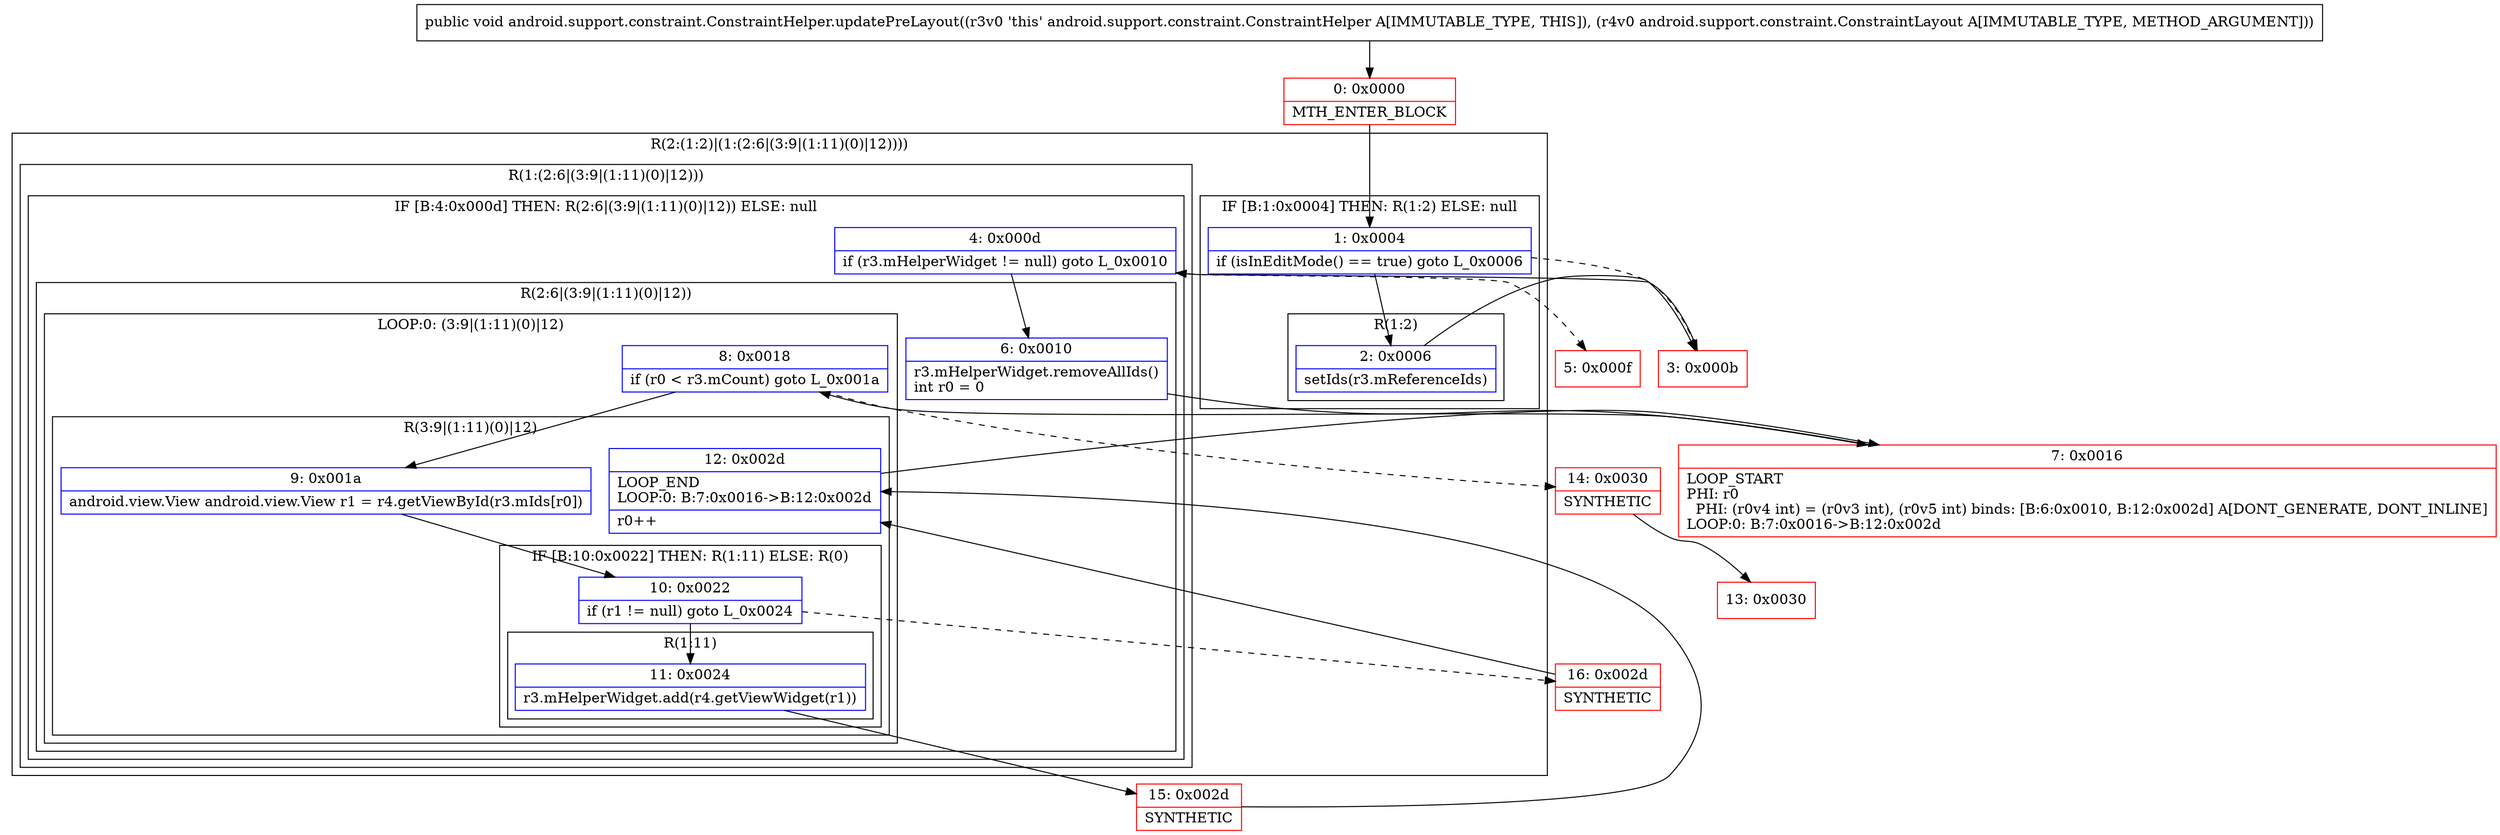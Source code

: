 digraph "CFG forandroid.support.constraint.ConstraintHelper.updatePreLayout(Landroid\/support\/constraint\/ConstraintLayout;)V" {
subgraph cluster_Region_1545548277 {
label = "R(2:(1:2)|(1:(2:6|(3:9|(1:11)(0)|12))))";
node [shape=record,color=blue];
subgraph cluster_IfRegion_541087541 {
label = "IF [B:1:0x0004] THEN: R(1:2) ELSE: null";
node [shape=record,color=blue];
Node_1 [shape=record,label="{1\:\ 0x0004|if (isInEditMode() == true) goto L_0x0006\l}"];
subgraph cluster_Region_173420764 {
label = "R(1:2)";
node [shape=record,color=blue];
Node_2 [shape=record,label="{2\:\ 0x0006|setIds(r3.mReferenceIds)\l}"];
}
}
subgraph cluster_Region_1044486026 {
label = "R(1:(2:6|(3:9|(1:11)(0)|12)))";
node [shape=record,color=blue];
subgraph cluster_IfRegion_460622126 {
label = "IF [B:4:0x000d] THEN: R(2:6|(3:9|(1:11)(0)|12)) ELSE: null";
node [shape=record,color=blue];
Node_4 [shape=record,label="{4\:\ 0x000d|if (r3.mHelperWidget != null) goto L_0x0010\l}"];
subgraph cluster_Region_1518845598 {
label = "R(2:6|(3:9|(1:11)(0)|12))";
node [shape=record,color=blue];
Node_6 [shape=record,label="{6\:\ 0x0010|r3.mHelperWidget.removeAllIds()\lint r0 = 0\l}"];
subgraph cluster_LoopRegion_1915075556 {
label = "LOOP:0: (3:9|(1:11)(0)|12)";
node [shape=record,color=blue];
Node_8 [shape=record,label="{8\:\ 0x0018|if (r0 \< r3.mCount) goto L_0x001a\l}"];
subgraph cluster_Region_2063839661 {
label = "R(3:9|(1:11)(0)|12)";
node [shape=record,color=blue];
Node_9 [shape=record,label="{9\:\ 0x001a|android.view.View android.view.View r1 = r4.getViewById(r3.mIds[r0])\l}"];
subgraph cluster_IfRegion_119431166 {
label = "IF [B:10:0x0022] THEN: R(1:11) ELSE: R(0)";
node [shape=record,color=blue];
Node_10 [shape=record,label="{10\:\ 0x0022|if (r1 != null) goto L_0x0024\l}"];
subgraph cluster_Region_1611297485 {
label = "R(1:11)";
node [shape=record,color=blue];
Node_11 [shape=record,label="{11\:\ 0x0024|r3.mHelperWidget.add(r4.getViewWidget(r1))\l}"];
}
subgraph cluster_Region_967806090 {
label = "R(0)";
node [shape=record,color=blue];
}
}
Node_12 [shape=record,label="{12\:\ 0x002d|LOOP_END\lLOOP:0: B:7:0x0016\-\>B:12:0x002d\l|r0++\l}"];
}
}
}
}
}
}
Node_0 [shape=record,color=red,label="{0\:\ 0x0000|MTH_ENTER_BLOCK\l}"];
Node_3 [shape=record,color=red,label="{3\:\ 0x000b}"];
Node_5 [shape=record,color=red,label="{5\:\ 0x000f}"];
Node_7 [shape=record,color=red,label="{7\:\ 0x0016|LOOP_START\lPHI: r0 \l  PHI: (r0v4 int) = (r0v3 int), (r0v5 int) binds: [B:6:0x0010, B:12:0x002d] A[DONT_GENERATE, DONT_INLINE]\lLOOP:0: B:7:0x0016\-\>B:12:0x002d\l}"];
Node_13 [shape=record,color=red,label="{13\:\ 0x0030}"];
Node_14 [shape=record,color=red,label="{14\:\ 0x0030|SYNTHETIC\l}"];
Node_15 [shape=record,color=red,label="{15\:\ 0x002d|SYNTHETIC\l}"];
Node_16 [shape=record,color=red,label="{16\:\ 0x002d|SYNTHETIC\l}"];
MethodNode[shape=record,label="{public void android.support.constraint.ConstraintHelper.updatePreLayout((r3v0 'this' android.support.constraint.ConstraintHelper A[IMMUTABLE_TYPE, THIS]), (r4v0 android.support.constraint.ConstraintLayout A[IMMUTABLE_TYPE, METHOD_ARGUMENT])) }"];
MethodNode -> Node_0;
Node_1 -> Node_2;
Node_1 -> Node_3[style=dashed];
Node_2 -> Node_3;
Node_4 -> Node_5[style=dashed];
Node_4 -> Node_6;
Node_6 -> Node_7;
Node_8 -> Node_9;
Node_8 -> Node_14[style=dashed];
Node_9 -> Node_10;
Node_10 -> Node_11;
Node_10 -> Node_16[style=dashed];
Node_11 -> Node_15;
Node_12 -> Node_7;
Node_0 -> Node_1;
Node_3 -> Node_4;
Node_7 -> Node_8;
Node_14 -> Node_13;
Node_15 -> Node_12;
Node_16 -> Node_12;
}

